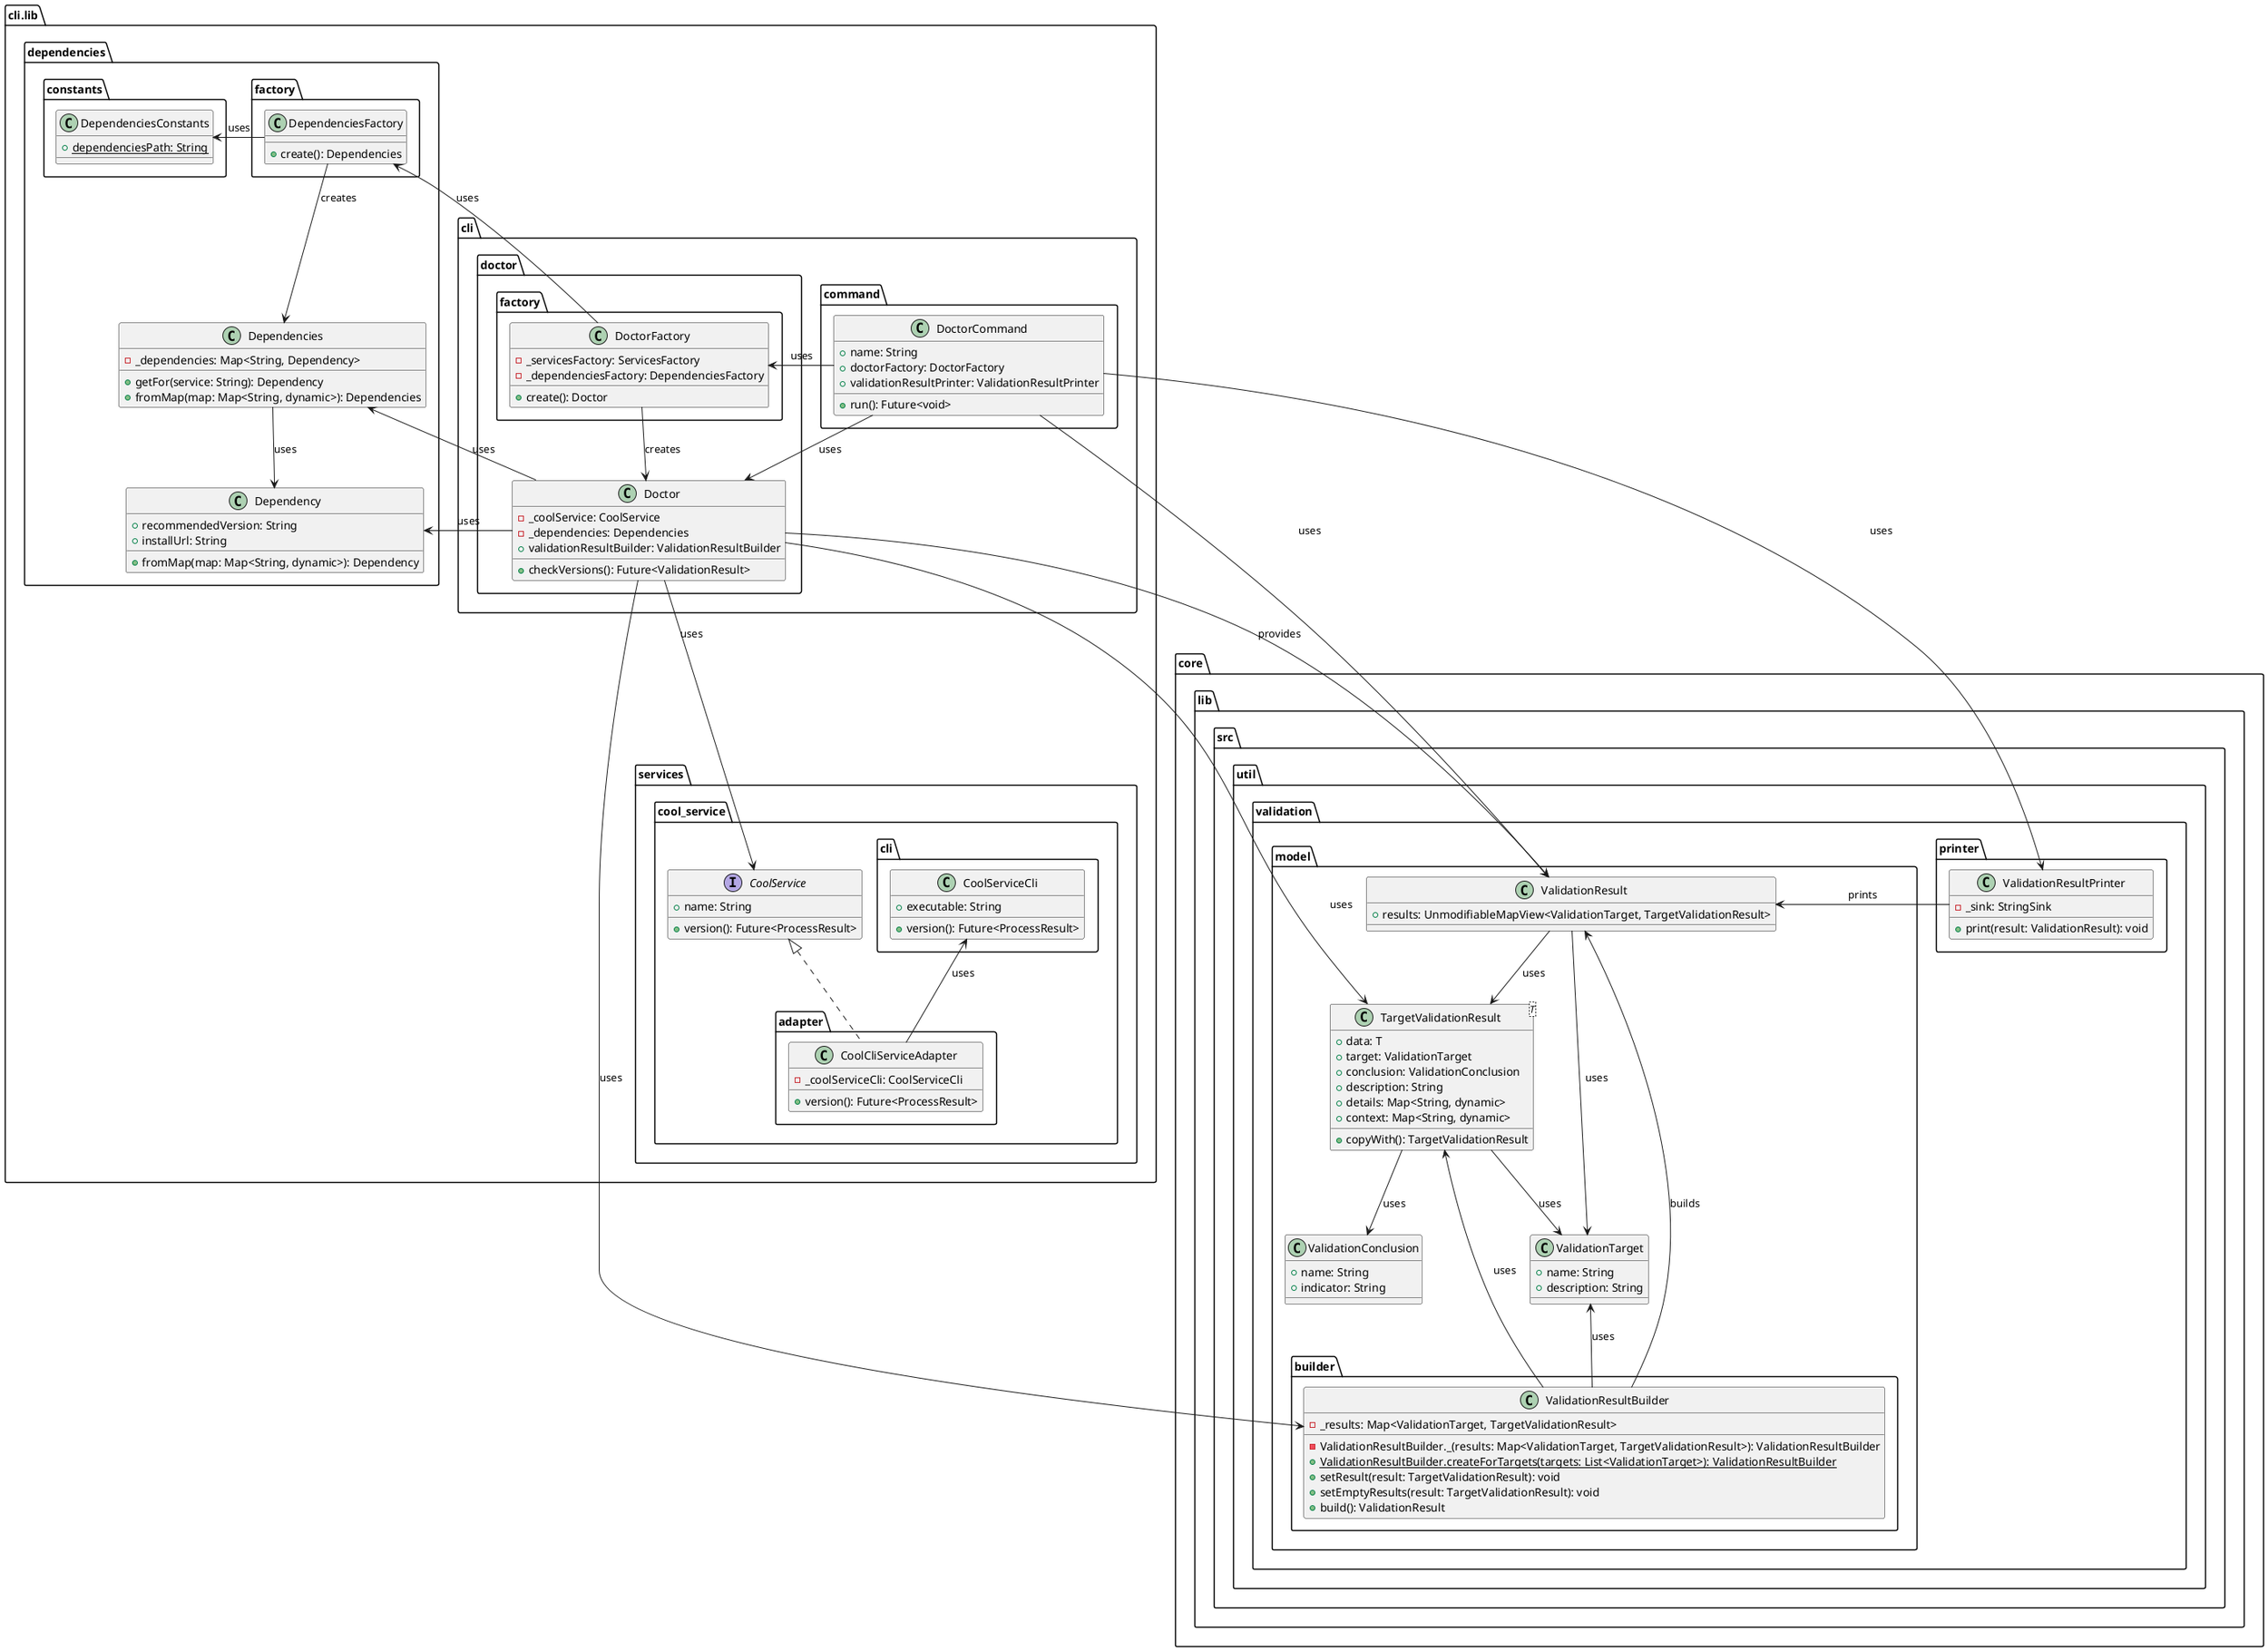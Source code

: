 @startuml doctor_output_improvements_class_diagram

package cli.lib as cli_lib {
    package cli {
        package command {
            class DoctorCommand {
                + name: String
                + doctorFactory: DoctorFactory
                + validationResultPrinter: ValidationResultPrinter

                + run(): Future<void>
            }
        }

        package doctor {
            class Doctor {
                - _coolService: CoolService
                - _dependencies: Dependencies
                + validationResultBuilder: ValidationResultBuilder

                + checkVersions(): Future<ValidationResult>
            }

            package factory as doctor_factory {
                class DoctorFactory {
                    - _servicesFactory: ServicesFactory
                    - _dependenciesFactory: DependenciesFactory

                    + create(): Doctor
                }
            }
        }
    }

    package services {
        package cool_service {
            package adapter {
                class CoolCliServiceAdapter {
                    - _coolServiceCli: CoolServiceCli

                    + version(): Future<ProcessResult>
                }
            }

            package cli as cool_service_cli {
                class CoolServiceCli {
                    + executable: String

                    + version(): Future<ProcessResult>
                }
            }

            interface CoolService {
                + name: String
                + version(): Future<ProcessResult>
            }
        }
    }

    package dependencies {
        package factory as dependencies_factory {
            class DependenciesFactory {
                + create(): Dependencies
            }
        }

        package constants {
            class DependenciesConstants {
                + {static} dependenciesPath: String
            }
        }

        class Dependency {
            + recommendedVersion: String
            + installUrl: String

            + fromMap(map: Map<String, dynamic>): Dependency
        }

        class Dependencies {
            - _dependencies: Map<String, Dependency>

            + getFor(service: String): Dependency
            + fromMap(map: Map<String, dynamic>): Dependencies
        }
    }
}

package core.lib.src.util.validation {
    package model {
        package builder {
            class ValidationResultBuilder {
                - _results: Map<ValidationTarget, TargetValidationResult>

                - ValidationResultBuilder._(results: Map<ValidationTarget, TargetValidationResult>): ValidationResultBuilder
                + {static} ValidationResultBuilder.createForTargets(targets: List<ValidationTarget>): ValidationResultBuilder
                + setResult(result: TargetValidationResult): void
                + setEmptyResults(result: TargetValidationResult): void
                + build(): ValidationResult
            }
        }

        class ValidationTarget {
            + name: String
            + description: String
        }

        class ValidationConclusion {
            + name: String
            + indicator: String
        }

        class TargetValidationResult<T> {
            + data: T
            + target: ValidationTarget
            + conclusion: ValidationConclusion
            + description: String
            + details: Map<String, dynamic>
            + context: Map<String, dynamic>

            + copyWith(): TargetValidationResult
        }

        class ValidationResult{
            + results: UnmodifiableMapView<ValidationTarget, TargetValidationResult>
        }
    }

    package printer {
        class ValidationResultPrinter{
            - _sink: StringSink

            + print(result: ValidationResult): void
        }
    }
}

TargetValidationResult --> ValidationTarget : uses
TargetValidationResult --> ValidationConclusion : uses

ValidationResult --> TargetValidationResult : uses
ValidationResult --> ValidationTarget : uses

ValidationResultBuilder -up-> ValidationResult : builds
ValidationResultBuilder -up-> ValidationTarget : uses
ValidationResultBuilder -up-> TargetValidationResult : uses

ValidationResultPrinter -left-> ValidationResult : prints

DoctorCommand --> ValidationResultPrinter : uses
DoctorCommand --> Doctor : uses
DoctorCommand --> ValidationResult : uses
DoctorCommand -left-> DoctorFactory : uses

DoctorFactory --> Doctor : creates
DoctorFactory -up-> DependenciesFactory : uses

Doctor --> ValidationResultBuilder : uses
Doctor --> ValidationResult : provides
Doctor --> TargetValidationResult : uses
Doctor --> CoolService : uses
Doctor -up-> Dependencies : uses
Doctor --> Dependency : uses

DependenciesFactory --> Dependencies : creates
DependenciesFactory -left-> DependenciesConstants : uses

Dependencies --> Dependency : uses

CoolCliServiceAdapter .up.|> CoolService
CoolCliServiceAdapter -up-> CoolServiceCli : uses

@enduml
